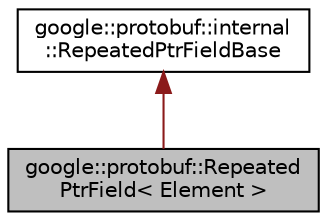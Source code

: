 digraph "google::protobuf::RepeatedPtrField&lt; Element &gt;"
{
 // LATEX_PDF_SIZE
  edge [fontname="Helvetica",fontsize="10",labelfontname="Helvetica",labelfontsize="10"];
  node [fontname="Helvetica",fontsize="10",shape=record];
  Node1 [label="google::protobuf::Repeated\lPtrField\< Element \>",height=0.2,width=0.4,color="black", fillcolor="grey75", style="filled", fontcolor="black",tooltip=" "];
  Node2 -> Node1 [dir="back",color="firebrick4",fontsize="10",style="solid",fontname="Helvetica"];
  Node2 [label="google::protobuf::internal\l::RepeatedPtrFieldBase",height=0.2,width=0.4,color="black", fillcolor="white", style="filled",URL="$classgoogle_1_1protobuf_1_1internal_1_1RepeatedPtrFieldBase.html",tooltip=" "];
}

